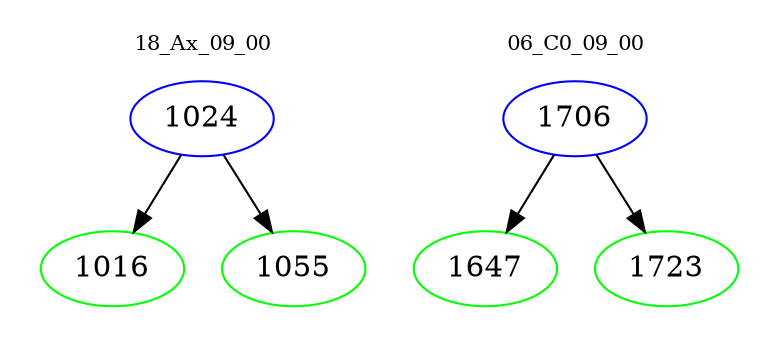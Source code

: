 digraph{
subgraph cluster_0 {
color = white
label = "18_Ax_09_00";
fontsize=10;
T0_1024 [label="1024", color="blue"]
T0_1024 -> T0_1016 [color="black"]
T0_1016 [label="1016", color="green"]
T0_1024 -> T0_1055 [color="black"]
T0_1055 [label="1055", color="green"]
}
subgraph cluster_1 {
color = white
label = "06_C0_09_00";
fontsize=10;
T1_1706 [label="1706", color="blue"]
T1_1706 -> T1_1647 [color="black"]
T1_1647 [label="1647", color="green"]
T1_1706 -> T1_1723 [color="black"]
T1_1723 [label="1723", color="green"]
}
}
